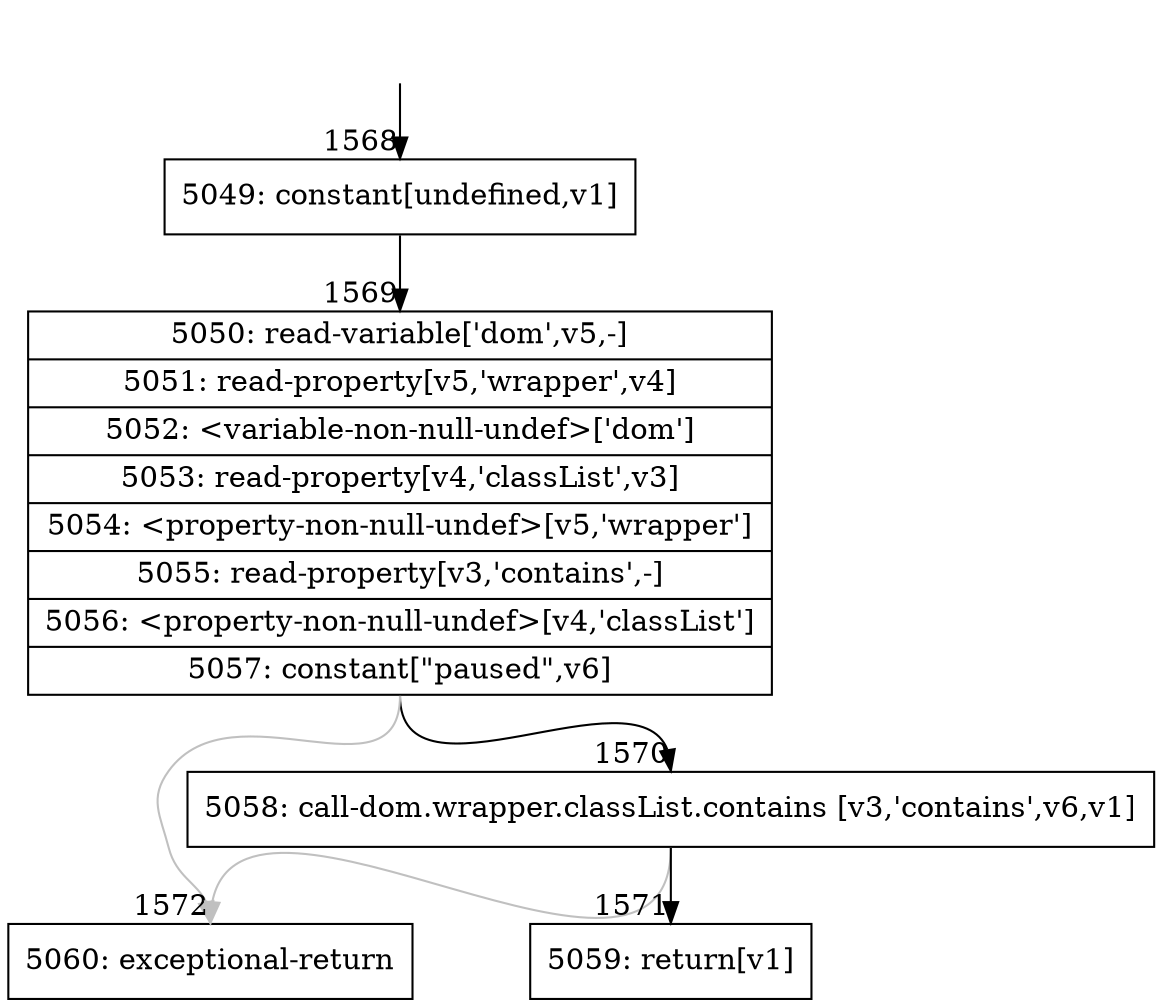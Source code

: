digraph {
rankdir="TD"
BB_entry104[shape=none,label=""];
BB_entry104 -> BB1568 [tailport=s, headport=n, headlabel="    1568"]
BB1568 [shape=record label="{5049: constant[undefined,v1]}" ] 
BB1568 -> BB1569 [tailport=s, headport=n, headlabel="      1569"]
BB1569 [shape=record label="{5050: read-variable['dom',v5,-]|5051: read-property[v5,'wrapper',v4]|5052: \<variable-non-null-undef\>['dom']|5053: read-property[v4,'classList',v3]|5054: \<property-non-null-undef\>[v5,'wrapper']|5055: read-property[v3,'contains',-]|5056: \<property-non-null-undef\>[v4,'classList']|5057: constant[\"paused\",v6]}" ] 
BB1569 -> BB1570 [tailport=s, headport=n, headlabel="      1570"]
BB1569 -> BB1572 [tailport=s, headport=n, color=gray, headlabel="      1572"]
BB1570 [shape=record label="{5058: call-dom.wrapper.classList.contains [v3,'contains',v6,v1]}" ] 
BB1570 -> BB1571 [tailport=s, headport=n, headlabel="      1571"]
BB1570 -> BB1572 [tailport=s, headport=n, color=gray]
BB1571 [shape=record label="{5059: return[v1]}" ] 
BB1572 [shape=record label="{5060: exceptional-return}" ] 
//#$~ 1983
}
